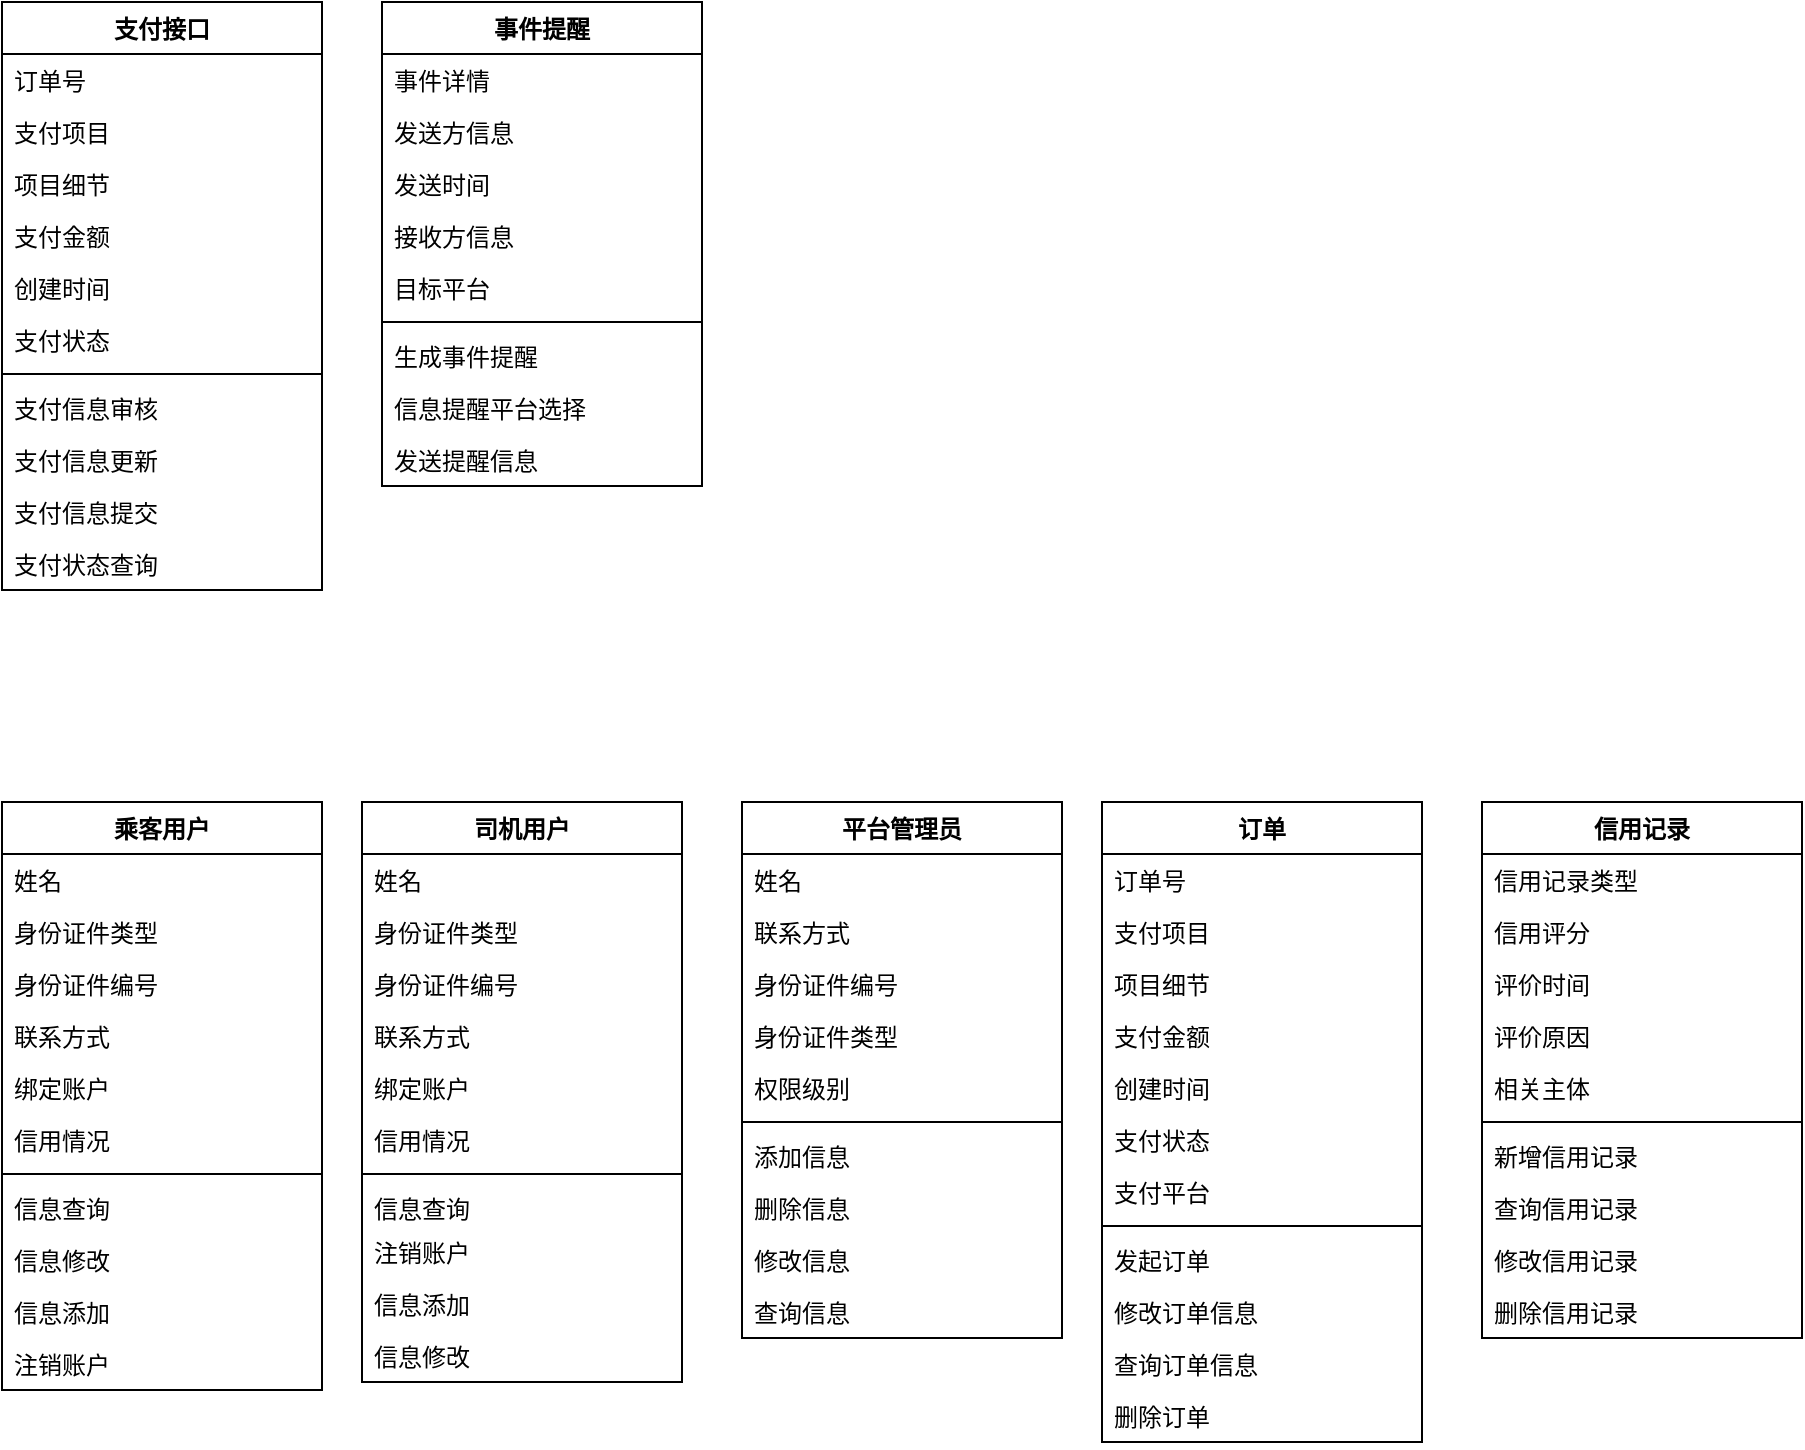 <mxfile version="14.7.7" type="github">
  <diagram id="9Z2w__I7CMbtvNIpu06B" name="第 1 页">
    <mxGraphModel dx="990" dy="547" grid="1" gridSize="10" guides="1" tooltips="1" connect="1" arrows="1" fold="1" page="1" pageScale="1" pageWidth="827" pageHeight="1169" math="0" shadow="0">
      <root>
        <mxCell id="0" />
        <mxCell id="1" parent="0" />
        <mxCell id="Z66aNXY8VyCRNVoToxuj-1" value="支付接口" style="swimlane;fontStyle=1;align=center;verticalAlign=top;childLayout=stackLayout;horizontal=1;startSize=26;horizontalStack=0;resizeParent=1;resizeParentMax=0;resizeLast=0;collapsible=1;marginBottom=0;" vertex="1" parent="1">
          <mxGeometry x="50" y="50" width="160" height="294" as="geometry" />
        </mxCell>
        <mxCell id="Z66aNXY8VyCRNVoToxuj-2" value="订单号" style="text;strokeColor=none;fillColor=none;align=left;verticalAlign=top;spacingLeft=4;spacingRight=4;overflow=hidden;rotatable=0;points=[[0,0.5],[1,0.5]];portConstraint=eastwest;" vertex="1" parent="Z66aNXY8VyCRNVoToxuj-1">
          <mxGeometry y="26" width="160" height="26" as="geometry" />
        </mxCell>
        <mxCell id="Z66aNXY8VyCRNVoToxuj-6" value="支付项目" style="text;strokeColor=none;fillColor=none;align=left;verticalAlign=top;spacingLeft=4;spacingRight=4;overflow=hidden;rotatable=0;points=[[0,0.5],[1,0.5]];portConstraint=eastwest;" vertex="1" parent="Z66aNXY8VyCRNVoToxuj-1">
          <mxGeometry y="52" width="160" height="26" as="geometry" />
        </mxCell>
        <mxCell id="Z66aNXY8VyCRNVoToxuj-7" value="项目细节" style="text;strokeColor=none;fillColor=none;align=left;verticalAlign=top;spacingLeft=4;spacingRight=4;overflow=hidden;rotatable=0;points=[[0,0.5],[1,0.5]];portConstraint=eastwest;" vertex="1" parent="Z66aNXY8VyCRNVoToxuj-1">
          <mxGeometry y="78" width="160" height="26" as="geometry" />
        </mxCell>
        <mxCell id="Z66aNXY8VyCRNVoToxuj-5" value="支付金额" style="text;strokeColor=none;fillColor=none;align=left;verticalAlign=top;spacingLeft=4;spacingRight=4;overflow=hidden;rotatable=0;points=[[0,0.5],[1,0.5]];portConstraint=eastwest;" vertex="1" parent="Z66aNXY8VyCRNVoToxuj-1">
          <mxGeometry y="104" width="160" height="26" as="geometry" />
        </mxCell>
        <mxCell id="Z66aNXY8VyCRNVoToxuj-9" value="创建时间" style="text;strokeColor=none;fillColor=none;align=left;verticalAlign=top;spacingLeft=4;spacingRight=4;overflow=hidden;rotatable=0;points=[[0,0.5],[1,0.5]];portConstraint=eastwest;" vertex="1" parent="Z66aNXY8VyCRNVoToxuj-1">
          <mxGeometry y="130" width="160" height="26" as="geometry" />
        </mxCell>
        <mxCell id="Z66aNXY8VyCRNVoToxuj-10" value="支付状态" style="text;strokeColor=none;fillColor=none;align=left;verticalAlign=top;spacingLeft=4;spacingRight=4;overflow=hidden;rotatable=0;points=[[0,0.5],[1,0.5]];portConstraint=eastwest;" vertex="1" parent="Z66aNXY8VyCRNVoToxuj-1">
          <mxGeometry y="156" width="160" height="26" as="geometry" />
        </mxCell>
        <mxCell id="Z66aNXY8VyCRNVoToxuj-3" value="" style="line;strokeWidth=1;fillColor=none;align=left;verticalAlign=middle;spacingTop=-1;spacingLeft=3;spacingRight=3;rotatable=0;labelPosition=right;points=[];portConstraint=eastwest;" vertex="1" parent="Z66aNXY8VyCRNVoToxuj-1">
          <mxGeometry y="182" width="160" height="8" as="geometry" />
        </mxCell>
        <mxCell id="Z66aNXY8VyCRNVoToxuj-4" value="支付信息审核" style="text;strokeColor=none;fillColor=none;align=left;verticalAlign=top;spacingLeft=4;spacingRight=4;overflow=hidden;rotatable=0;points=[[0,0.5],[1,0.5]];portConstraint=eastwest;" vertex="1" parent="Z66aNXY8VyCRNVoToxuj-1">
          <mxGeometry y="190" width="160" height="26" as="geometry" />
        </mxCell>
        <mxCell id="Z66aNXY8VyCRNVoToxuj-11" value="支付信息更新" style="text;strokeColor=none;fillColor=none;align=left;verticalAlign=top;spacingLeft=4;spacingRight=4;overflow=hidden;rotatable=0;points=[[0,0.5],[1,0.5]];portConstraint=eastwest;" vertex="1" parent="Z66aNXY8VyCRNVoToxuj-1">
          <mxGeometry y="216" width="160" height="26" as="geometry" />
        </mxCell>
        <mxCell id="Z66aNXY8VyCRNVoToxuj-12" value="支付信息提交" style="text;strokeColor=none;fillColor=none;align=left;verticalAlign=top;spacingLeft=4;spacingRight=4;overflow=hidden;rotatable=0;points=[[0,0.5],[1,0.5]];portConstraint=eastwest;" vertex="1" parent="Z66aNXY8VyCRNVoToxuj-1">
          <mxGeometry y="242" width="160" height="26" as="geometry" />
        </mxCell>
        <mxCell id="Z66aNXY8VyCRNVoToxuj-13" value="支付状态查询" style="text;strokeColor=none;fillColor=none;align=left;verticalAlign=top;spacingLeft=4;spacingRight=4;overflow=hidden;rotatable=0;points=[[0,0.5],[1,0.5]];portConstraint=eastwest;" vertex="1" parent="Z66aNXY8VyCRNVoToxuj-1">
          <mxGeometry y="268" width="160" height="26" as="geometry" />
        </mxCell>
        <mxCell id="Z66aNXY8VyCRNVoToxuj-14" value="事件提醒" style="swimlane;fontStyle=1;align=center;verticalAlign=top;childLayout=stackLayout;horizontal=1;startSize=26;horizontalStack=0;resizeParent=1;resizeParentMax=0;resizeLast=0;collapsible=1;marginBottom=0;" vertex="1" parent="1">
          <mxGeometry x="240" y="50" width="160" height="242" as="geometry" />
        </mxCell>
        <mxCell id="Z66aNXY8VyCRNVoToxuj-15" value="事件详情" style="text;strokeColor=none;fillColor=none;align=left;verticalAlign=top;spacingLeft=4;spacingRight=4;overflow=hidden;rotatable=0;points=[[0,0.5],[1,0.5]];portConstraint=eastwest;" vertex="1" parent="Z66aNXY8VyCRNVoToxuj-14">
          <mxGeometry y="26" width="160" height="26" as="geometry" />
        </mxCell>
        <mxCell id="Z66aNXY8VyCRNVoToxuj-18" value="发送方信息" style="text;strokeColor=none;fillColor=none;align=left;verticalAlign=top;spacingLeft=4;spacingRight=4;overflow=hidden;rotatable=0;points=[[0,0.5],[1,0.5]];portConstraint=eastwest;" vertex="1" parent="Z66aNXY8VyCRNVoToxuj-14">
          <mxGeometry y="52" width="160" height="26" as="geometry" />
        </mxCell>
        <mxCell id="Z66aNXY8VyCRNVoToxuj-19" value="发送时间" style="text;strokeColor=none;fillColor=none;align=left;verticalAlign=top;spacingLeft=4;spacingRight=4;overflow=hidden;rotatable=0;points=[[0,0.5],[1,0.5]];portConstraint=eastwest;" vertex="1" parent="Z66aNXY8VyCRNVoToxuj-14">
          <mxGeometry y="78" width="160" height="26" as="geometry" />
        </mxCell>
        <mxCell id="Z66aNXY8VyCRNVoToxuj-20" value="接收方信息" style="text;strokeColor=none;fillColor=none;align=left;verticalAlign=top;spacingLeft=4;spacingRight=4;overflow=hidden;rotatable=0;points=[[0,0.5],[1,0.5]];portConstraint=eastwest;" vertex="1" parent="Z66aNXY8VyCRNVoToxuj-14">
          <mxGeometry y="104" width="160" height="26" as="geometry" />
        </mxCell>
        <mxCell id="Z66aNXY8VyCRNVoToxuj-21" value="目标平台" style="text;strokeColor=none;fillColor=none;align=left;verticalAlign=top;spacingLeft=4;spacingRight=4;overflow=hidden;rotatable=0;points=[[0,0.5],[1,0.5]];portConstraint=eastwest;" vertex="1" parent="Z66aNXY8VyCRNVoToxuj-14">
          <mxGeometry y="130" width="160" height="26" as="geometry" />
        </mxCell>
        <mxCell id="Z66aNXY8VyCRNVoToxuj-16" value="" style="line;strokeWidth=1;fillColor=none;align=left;verticalAlign=middle;spacingTop=-1;spacingLeft=3;spacingRight=3;rotatable=0;labelPosition=right;points=[];portConstraint=eastwest;" vertex="1" parent="Z66aNXY8VyCRNVoToxuj-14">
          <mxGeometry y="156" width="160" height="8" as="geometry" />
        </mxCell>
        <mxCell id="Z66aNXY8VyCRNVoToxuj-17" value="生成事件提醒" style="text;strokeColor=none;fillColor=none;align=left;verticalAlign=top;spacingLeft=4;spacingRight=4;overflow=hidden;rotatable=0;points=[[0,0.5],[1,0.5]];portConstraint=eastwest;" vertex="1" parent="Z66aNXY8VyCRNVoToxuj-14">
          <mxGeometry y="164" width="160" height="26" as="geometry" />
        </mxCell>
        <mxCell id="Z66aNXY8VyCRNVoToxuj-22" value="信息提醒平台选择" style="text;strokeColor=none;fillColor=none;align=left;verticalAlign=top;spacingLeft=4;spacingRight=4;overflow=hidden;rotatable=0;points=[[0,0.5],[1,0.5]];portConstraint=eastwest;" vertex="1" parent="Z66aNXY8VyCRNVoToxuj-14">
          <mxGeometry y="190" width="160" height="26" as="geometry" />
        </mxCell>
        <mxCell id="Z66aNXY8VyCRNVoToxuj-23" value="发送提醒信息" style="text;strokeColor=none;fillColor=none;align=left;verticalAlign=top;spacingLeft=4;spacingRight=4;overflow=hidden;rotatable=0;points=[[0,0.5],[1,0.5]];portConstraint=eastwest;" vertex="1" parent="Z66aNXY8VyCRNVoToxuj-14">
          <mxGeometry y="216" width="160" height="26" as="geometry" />
        </mxCell>
        <mxCell id="Z66aNXY8VyCRNVoToxuj-24" value="乘客用户" style="swimlane;fontStyle=1;align=center;verticalAlign=top;childLayout=stackLayout;horizontal=1;startSize=26;horizontalStack=0;resizeParent=1;resizeParentMax=0;resizeLast=0;collapsible=1;marginBottom=0;" vertex="1" parent="1">
          <mxGeometry x="50" y="450" width="160" height="294" as="geometry" />
        </mxCell>
        <mxCell id="Z66aNXY8VyCRNVoToxuj-25" value="姓名" style="text;strokeColor=none;fillColor=none;align=left;verticalAlign=top;spacingLeft=4;spacingRight=4;overflow=hidden;rotatable=0;points=[[0,0.5],[1,0.5]];portConstraint=eastwest;" vertex="1" parent="Z66aNXY8VyCRNVoToxuj-24">
          <mxGeometry y="26" width="160" height="26" as="geometry" />
        </mxCell>
        <mxCell id="Z66aNXY8VyCRNVoToxuj-28" value="身份证件类型" style="text;strokeColor=none;fillColor=none;align=left;verticalAlign=top;spacingLeft=4;spacingRight=4;overflow=hidden;rotatable=0;points=[[0,0.5],[1,0.5]];portConstraint=eastwest;" vertex="1" parent="Z66aNXY8VyCRNVoToxuj-24">
          <mxGeometry y="52" width="160" height="26" as="geometry" />
        </mxCell>
        <mxCell id="Z66aNXY8VyCRNVoToxuj-29" value="身份证件编号" style="text;strokeColor=none;fillColor=none;align=left;verticalAlign=top;spacingLeft=4;spacingRight=4;overflow=hidden;rotatable=0;points=[[0,0.5],[1,0.5]];portConstraint=eastwest;" vertex="1" parent="Z66aNXY8VyCRNVoToxuj-24">
          <mxGeometry y="78" width="160" height="26" as="geometry" />
        </mxCell>
        <mxCell id="Z66aNXY8VyCRNVoToxuj-30" value="联系方式" style="text;strokeColor=none;fillColor=none;align=left;verticalAlign=top;spacingLeft=4;spacingRight=4;overflow=hidden;rotatable=0;points=[[0,0.5],[1,0.5]];portConstraint=eastwest;" vertex="1" parent="Z66aNXY8VyCRNVoToxuj-24">
          <mxGeometry y="104" width="160" height="26" as="geometry" />
        </mxCell>
        <mxCell id="Z66aNXY8VyCRNVoToxuj-31" value="绑定账户" style="text;strokeColor=none;fillColor=none;align=left;verticalAlign=top;spacingLeft=4;spacingRight=4;overflow=hidden;rotatable=0;points=[[0,0.5],[1,0.5]];portConstraint=eastwest;" vertex="1" parent="Z66aNXY8VyCRNVoToxuj-24">
          <mxGeometry y="130" width="160" height="26" as="geometry" />
        </mxCell>
        <mxCell id="Z66aNXY8VyCRNVoToxuj-32" value="信用情况" style="text;strokeColor=none;fillColor=none;align=left;verticalAlign=top;spacingLeft=4;spacingRight=4;overflow=hidden;rotatable=0;points=[[0,0.5],[1,0.5]];portConstraint=eastwest;" vertex="1" parent="Z66aNXY8VyCRNVoToxuj-24">
          <mxGeometry y="156" width="160" height="26" as="geometry" />
        </mxCell>
        <mxCell id="Z66aNXY8VyCRNVoToxuj-26" value="" style="line;strokeWidth=1;fillColor=none;align=left;verticalAlign=middle;spacingTop=-1;spacingLeft=3;spacingRight=3;rotatable=0;labelPosition=right;points=[];portConstraint=eastwest;" vertex="1" parent="Z66aNXY8VyCRNVoToxuj-24">
          <mxGeometry y="182" width="160" height="8" as="geometry" />
        </mxCell>
        <mxCell id="Z66aNXY8VyCRNVoToxuj-27" value="信息查询" style="text;strokeColor=none;fillColor=none;align=left;verticalAlign=top;spacingLeft=4;spacingRight=4;overflow=hidden;rotatable=0;points=[[0,0.5],[1,0.5]];portConstraint=eastwest;" vertex="1" parent="Z66aNXY8VyCRNVoToxuj-24">
          <mxGeometry y="190" width="160" height="26" as="geometry" />
        </mxCell>
        <mxCell id="Z66aNXY8VyCRNVoToxuj-33" value="信息修改" style="text;strokeColor=none;fillColor=none;align=left;verticalAlign=top;spacingLeft=4;spacingRight=4;overflow=hidden;rotatable=0;points=[[0,0.5],[1,0.5]];portConstraint=eastwest;" vertex="1" parent="Z66aNXY8VyCRNVoToxuj-24">
          <mxGeometry y="216" width="160" height="26" as="geometry" />
        </mxCell>
        <mxCell id="Z66aNXY8VyCRNVoToxuj-34" value="信息添加" style="text;strokeColor=none;fillColor=none;align=left;verticalAlign=top;spacingLeft=4;spacingRight=4;overflow=hidden;rotatable=0;points=[[0,0.5],[1,0.5]];portConstraint=eastwest;" vertex="1" parent="Z66aNXY8VyCRNVoToxuj-24">
          <mxGeometry y="242" width="160" height="26" as="geometry" />
        </mxCell>
        <mxCell id="Z66aNXY8VyCRNVoToxuj-35" value="注销账户" style="text;strokeColor=none;fillColor=none;align=left;verticalAlign=top;spacingLeft=4;spacingRight=4;overflow=hidden;rotatable=0;points=[[0,0.5],[1,0.5]];portConstraint=eastwest;" vertex="1" parent="Z66aNXY8VyCRNVoToxuj-24">
          <mxGeometry y="268" width="160" height="26" as="geometry" />
        </mxCell>
        <mxCell id="Z66aNXY8VyCRNVoToxuj-36" value="司机用户" style="swimlane;fontStyle=1;align=center;verticalAlign=top;childLayout=stackLayout;horizontal=1;startSize=26;horizontalStack=0;resizeParent=1;resizeParentMax=0;resizeLast=0;collapsible=1;marginBottom=0;" vertex="1" parent="1">
          <mxGeometry x="230" y="450" width="160" height="290" as="geometry" />
        </mxCell>
        <mxCell id="Z66aNXY8VyCRNVoToxuj-40" value="姓名" style="text;strokeColor=none;fillColor=none;align=left;verticalAlign=top;spacingLeft=4;spacingRight=4;overflow=hidden;rotatable=0;points=[[0,0.5],[1,0.5]];portConstraint=eastwest;" vertex="1" parent="Z66aNXY8VyCRNVoToxuj-36">
          <mxGeometry y="26" width="160" height="26" as="geometry" />
        </mxCell>
        <mxCell id="Z66aNXY8VyCRNVoToxuj-41" value="身份证件类型" style="text;strokeColor=none;fillColor=none;align=left;verticalAlign=top;spacingLeft=4;spacingRight=4;overflow=hidden;rotatable=0;points=[[0,0.5],[1,0.5]];portConstraint=eastwest;" vertex="1" parent="Z66aNXY8VyCRNVoToxuj-36">
          <mxGeometry y="52" width="160" height="26" as="geometry" />
        </mxCell>
        <mxCell id="Z66aNXY8VyCRNVoToxuj-42" value="身份证件编号" style="text;strokeColor=none;fillColor=none;align=left;verticalAlign=top;spacingLeft=4;spacingRight=4;overflow=hidden;rotatable=0;points=[[0,0.5],[1,0.5]];portConstraint=eastwest;" vertex="1" parent="Z66aNXY8VyCRNVoToxuj-36">
          <mxGeometry y="78" width="160" height="26" as="geometry" />
        </mxCell>
        <mxCell id="Z66aNXY8VyCRNVoToxuj-43" value="联系方式" style="text;strokeColor=none;fillColor=none;align=left;verticalAlign=top;spacingLeft=4;spacingRight=4;overflow=hidden;rotatable=0;points=[[0,0.5],[1,0.5]];portConstraint=eastwest;" vertex="1" parent="Z66aNXY8VyCRNVoToxuj-36">
          <mxGeometry y="104" width="160" height="26" as="geometry" />
        </mxCell>
        <mxCell id="Z66aNXY8VyCRNVoToxuj-44" value="绑定账户" style="text;strokeColor=none;fillColor=none;align=left;verticalAlign=top;spacingLeft=4;spacingRight=4;overflow=hidden;rotatable=0;points=[[0,0.5],[1,0.5]];portConstraint=eastwest;" vertex="1" parent="Z66aNXY8VyCRNVoToxuj-36">
          <mxGeometry y="130" width="160" height="26" as="geometry" />
        </mxCell>
        <mxCell id="Z66aNXY8VyCRNVoToxuj-45" value="信用情况" style="text;strokeColor=none;fillColor=none;align=left;verticalAlign=top;spacingLeft=4;spacingRight=4;overflow=hidden;rotatable=0;points=[[0,0.5],[1,0.5]];portConstraint=eastwest;" vertex="1" parent="Z66aNXY8VyCRNVoToxuj-36">
          <mxGeometry y="156" width="160" height="26" as="geometry" />
        </mxCell>
        <mxCell id="Z66aNXY8VyCRNVoToxuj-38" value="" style="line;strokeWidth=1;fillColor=none;align=left;verticalAlign=middle;spacingTop=-1;spacingLeft=3;spacingRight=3;rotatable=0;labelPosition=right;points=[];portConstraint=eastwest;" vertex="1" parent="Z66aNXY8VyCRNVoToxuj-36">
          <mxGeometry y="182" width="160" height="8" as="geometry" />
        </mxCell>
        <mxCell id="Z66aNXY8VyCRNVoToxuj-46" value="信息查询" style="text;strokeColor=none;fillColor=none;align=left;verticalAlign=top;spacingLeft=4;spacingRight=4;overflow=hidden;rotatable=0;points=[[0,0.5],[1,0.5]];portConstraint=eastwest;" vertex="1" parent="Z66aNXY8VyCRNVoToxuj-36">
          <mxGeometry y="190" width="160" height="22" as="geometry" />
        </mxCell>
        <mxCell id="Z66aNXY8VyCRNVoToxuj-49" value="注销账户" style="text;strokeColor=none;fillColor=none;align=left;verticalAlign=top;spacingLeft=4;spacingRight=4;overflow=hidden;rotatable=0;points=[[0,0.5],[1,0.5]];portConstraint=eastwest;" vertex="1" parent="Z66aNXY8VyCRNVoToxuj-36">
          <mxGeometry y="212" width="160" height="26" as="geometry" />
        </mxCell>
        <mxCell id="Z66aNXY8VyCRNVoToxuj-48" value="信息添加" style="text;strokeColor=none;fillColor=none;align=left;verticalAlign=top;spacingLeft=4;spacingRight=4;overflow=hidden;rotatable=0;points=[[0,0.5],[1,0.5]];portConstraint=eastwest;" vertex="1" parent="Z66aNXY8VyCRNVoToxuj-36">
          <mxGeometry y="238" width="160" height="26" as="geometry" />
        </mxCell>
        <mxCell id="Z66aNXY8VyCRNVoToxuj-47" value="信息修改" style="text;strokeColor=none;fillColor=none;align=left;verticalAlign=top;spacingLeft=4;spacingRight=4;overflow=hidden;rotatable=0;points=[[0,0.5],[1,0.5]];portConstraint=eastwest;" vertex="1" parent="Z66aNXY8VyCRNVoToxuj-36">
          <mxGeometry y="264" width="160" height="26" as="geometry" />
        </mxCell>
        <mxCell id="Z66aNXY8VyCRNVoToxuj-50" value="平台管理员" style="swimlane;fontStyle=1;align=center;verticalAlign=top;childLayout=stackLayout;horizontal=1;startSize=26;horizontalStack=0;resizeParent=1;resizeParentMax=0;resizeLast=0;collapsible=1;marginBottom=0;" vertex="1" parent="1">
          <mxGeometry x="420" y="450" width="160" height="268" as="geometry" />
        </mxCell>
        <mxCell id="Z66aNXY8VyCRNVoToxuj-54" value="姓名" style="text;strokeColor=none;fillColor=none;align=left;verticalAlign=top;spacingLeft=4;spacingRight=4;overflow=hidden;rotatable=0;points=[[0,0.5],[1,0.5]];portConstraint=eastwest;" vertex="1" parent="Z66aNXY8VyCRNVoToxuj-50">
          <mxGeometry y="26" width="160" height="26" as="geometry" />
        </mxCell>
        <mxCell id="Z66aNXY8VyCRNVoToxuj-57" value="联系方式" style="text;strokeColor=none;fillColor=none;align=left;verticalAlign=top;spacingLeft=4;spacingRight=4;overflow=hidden;rotatable=0;points=[[0,0.5],[1,0.5]];portConstraint=eastwest;" vertex="1" parent="Z66aNXY8VyCRNVoToxuj-50">
          <mxGeometry y="52" width="160" height="26" as="geometry" />
        </mxCell>
        <mxCell id="Z66aNXY8VyCRNVoToxuj-56" value="身份证件编号" style="text;strokeColor=none;fillColor=none;align=left;verticalAlign=top;spacingLeft=4;spacingRight=4;overflow=hidden;rotatable=0;points=[[0,0.5],[1,0.5]];portConstraint=eastwest;" vertex="1" parent="Z66aNXY8VyCRNVoToxuj-50">
          <mxGeometry y="78" width="160" height="26" as="geometry" />
        </mxCell>
        <mxCell id="Z66aNXY8VyCRNVoToxuj-55" value="身份证件类型" style="text;strokeColor=none;fillColor=none;align=left;verticalAlign=top;spacingLeft=4;spacingRight=4;overflow=hidden;rotatable=0;points=[[0,0.5],[1,0.5]];portConstraint=eastwest;" vertex="1" parent="Z66aNXY8VyCRNVoToxuj-50">
          <mxGeometry y="104" width="160" height="26" as="geometry" />
        </mxCell>
        <mxCell id="Z66aNXY8VyCRNVoToxuj-58" value="权限级别" style="text;strokeColor=none;fillColor=none;align=left;verticalAlign=top;spacingLeft=4;spacingRight=4;overflow=hidden;rotatable=0;points=[[0,0.5],[1,0.5]];portConstraint=eastwest;" vertex="1" parent="Z66aNXY8VyCRNVoToxuj-50">
          <mxGeometry y="130" width="160" height="26" as="geometry" />
        </mxCell>
        <mxCell id="Z66aNXY8VyCRNVoToxuj-52" value="" style="line;strokeWidth=1;fillColor=none;align=left;verticalAlign=middle;spacingTop=-1;spacingLeft=3;spacingRight=3;rotatable=0;labelPosition=right;points=[];portConstraint=eastwest;" vertex="1" parent="Z66aNXY8VyCRNVoToxuj-50">
          <mxGeometry y="156" width="160" height="8" as="geometry" />
        </mxCell>
        <mxCell id="Z66aNXY8VyCRNVoToxuj-53" value="添加信息" style="text;strokeColor=none;fillColor=none;align=left;verticalAlign=top;spacingLeft=4;spacingRight=4;overflow=hidden;rotatable=0;points=[[0,0.5],[1,0.5]];portConstraint=eastwest;" vertex="1" parent="Z66aNXY8VyCRNVoToxuj-50">
          <mxGeometry y="164" width="160" height="26" as="geometry" />
        </mxCell>
        <mxCell id="Z66aNXY8VyCRNVoToxuj-59" value="删除信息" style="text;strokeColor=none;fillColor=none;align=left;verticalAlign=top;spacingLeft=4;spacingRight=4;overflow=hidden;rotatable=0;points=[[0,0.5],[1,0.5]];portConstraint=eastwest;" vertex="1" parent="Z66aNXY8VyCRNVoToxuj-50">
          <mxGeometry y="190" width="160" height="26" as="geometry" />
        </mxCell>
        <mxCell id="Z66aNXY8VyCRNVoToxuj-60" value="修改信息" style="text;strokeColor=none;fillColor=none;align=left;verticalAlign=top;spacingLeft=4;spacingRight=4;overflow=hidden;rotatable=0;points=[[0,0.5],[1,0.5]];portConstraint=eastwest;" vertex="1" parent="Z66aNXY8VyCRNVoToxuj-50">
          <mxGeometry y="216" width="160" height="26" as="geometry" />
        </mxCell>
        <mxCell id="Z66aNXY8VyCRNVoToxuj-61" value="查询信息" style="text;strokeColor=none;fillColor=none;align=left;verticalAlign=top;spacingLeft=4;spacingRight=4;overflow=hidden;rotatable=0;points=[[0,0.5],[1,0.5]];portConstraint=eastwest;" vertex="1" parent="Z66aNXY8VyCRNVoToxuj-50">
          <mxGeometry y="242" width="160" height="26" as="geometry" />
        </mxCell>
        <mxCell id="Z66aNXY8VyCRNVoToxuj-62" value="订单" style="swimlane;fontStyle=1;align=center;verticalAlign=top;childLayout=stackLayout;horizontal=1;startSize=26;horizontalStack=0;resizeParent=1;resizeParentMax=0;resizeLast=0;collapsible=1;marginBottom=0;" vertex="1" parent="1">
          <mxGeometry x="600" y="450" width="160" height="320" as="geometry" />
        </mxCell>
        <mxCell id="Z66aNXY8VyCRNVoToxuj-66" value="订单号" style="text;strokeColor=none;fillColor=none;align=left;verticalAlign=top;spacingLeft=4;spacingRight=4;overflow=hidden;rotatable=0;points=[[0,0.5],[1,0.5]];portConstraint=eastwest;" vertex="1" parent="Z66aNXY8VyCRNVoToxuj-62">
          <mxGeometry y="26" width="160" height="26" as="geometry" />
        </mxCell>
        <mxCell id="Z66aNXY8VyCRNVoToxuj-67" value="支付项目" style="text;strokeColor=none;fillColor=none;align=left;verticalAlign=top;spacingLeft=4;spacingRight=4;overflow=hidden;rotatable=0;points=[[0,0.5],[1,0.5]];portConstraint=eastwest;" vertex="1" parent="Z66aNXY8VyCRNVoToxuj-62">
          <mxGeometry y="52" width="160" height="26" as="geometry" />
        </mxCell>
        <mxCell id="Z66aNXY8VyCRNVoToxuj-68" value="项目细节" style="text;strokeColor=none;fillColor=none;align=left;verticalAlign=top;spacingLeft=4;spacingRight=4;overflow=hidden;rotatable=0;points=[[0,0.5],[1,0.5]];portConstraint=eastwest;" vertex="1" parent="Z66aNXY8VyCRNVoToxuj-62">
          <mxGeometry y="78" width="160" height="26" as="geometry" />
        </mxCell>
        <mxCell id="Z66aNXY8VyCRNVoToxuj-69" value="支付金额" style="text;strokeColor=none;fillColor=none;align=left;verticalAlign=top;spacingLeft=4;spacingRight=4;overflow=hidden;rotatable=0;points=[[0,0.5],[1,0.5]];portConstraint=eastwest;" vertex="1" parent="Z66aNXY8VyCRNVoToxuj-62">
          <mxGeometry y="104" width="160" height="26" as="geometry" />
        </mxCell>
        <mxCell id="Z66aNXY8VyCRNVoToxuj-70" value="创建时间" style="text;strokeColor=none;fillColor=none;align=left;verticalAlign=top;spacingLeft=4;spacingRight=4;overflow=hidden;rotatable=0;points=[[0,0.5],[1,0.5]];portConstraint=eastwest;" vertex="1" parent="Z66aNXY8VyCRNVoToxuj-62">
          <mxGeometry y="130" width="160" height="26" as="geometry" />
        </mxCell>
        <mxCell id="Z66aNXY8VyCRNVoToxuj-71" value="支付状态" style="text;strokeColor=none;fillColor=none;align=left;verticalAlign=top;spacingLeft=4;spacingRight=4;overflow=hidden;rotatable=0;points=[[0,0.5],[1,0.5]];portConstraint=eastwest;" vertex="1" parent="Z66aNXY8VyCRNVoToxuj-62">
          <mxGeometry y="156" width="160" height="26" as="geometry" />
        </mxCell>
        <mxCell id="Z66aNXY8VyCRNVoToxuj-63" value="支付平台" style="text;strokeColor=none;fillColor=none;align=left;verticalAlign=top;spacingLeft=4;spacingRight=4;overflow=hidden;rotatable=0;points=[[0,0.5],[1,0.5]];portConstraint=eastwest;" vertex="1" parent="Z66aNXY8VyCRNVoToxuj-62">
          <mxGeometry y="182" width="160" height="26" as="geometry" />
        </mxCell>
        <mxCell id="Z66aNXY8VyCRNVoToxuj-64" value="" style="line;strokeWidth=1;fillColor=none;align=left;verticalAlign=middle;spacingTop=-1;spacingLeft=3;spacingRight=3;rotatable=0;labelPosition=right;points=[];portConstraint=eastwest;" vertex="1" parent="Z66aNXY8VyCRNVoToxuj-62">
          <mxGeometry y="208" width="160" height="8" as="geometry" />
        </mxCell>
        <mxCell id="Z66aNXY8VyCRNVoToxuj-65" value="发起订单" style="text;strokeColor=none;fillColor=none;align=left;verticalAlign=top;spacingLeft=4;spacingRight=4;overflow=hidden;rotatable=0;points=[[0,0.5],[1,0.5]];portConstraint=eastwest;" vertex="1" parent="Z66aNXY8VyCRNVoToxuj-62">
          <mxGeometry y="216" width="160" height="26" as="geometry" />
        </mxCell>
        <mxCell id="Z66aNXY8VyCRNVoToxuj-72" value="修改订单信息" style="text;strokeColor=none;fillColor=none;align=left;verticalAlign=top;spacingLeft=4;spacingRight=4;overflow=hidden;rotatable=0;points=[[0,0.5],[1,0.5]];portConstraint=eastwest;" vertex="1" parent="Z66aNXY8VyCRNVoToxuj-62">
          <mxGeometry y="242" width="160" height="26" as="geometry" />
        </mxCell>
        <mxCell id="Z66aNXY8VyCRNVoToxuj-73" value="查询订单信息" style="text;strokeColor=none;fillColor=none;align=left;verticalAlign=top;spacingLeft=4;spacingRight=4;overflow=hidden;rotatable=0;points=[[0,0.5],[1,0.5]];portConstraint=eastwest;" vertex="1" parent="Z66aNXY8VyCRNVoToxuj-62">
          <mxGeometry y="268" width="160" height="26" as="geometry" />
        </mxCell>
        <mxCell id="Z66aNXY8VyCRNVoToxuj-75" value="删除订单" style="text;strokeColor=none;fillColor=none;align=left;verticalAlign=top;spacingLeft=4;spacingRight=4;overflow=hidden;rotatable=0;points=[[0,0.5],[1,0.5]];portConstraint=eastwest;" vertex="1" parent="Z66aNXY8VyCRNVoToxuj-62">
          <mxGeometry y="294" width="160" height="26" as="geometry" />
        </mxCell>
        <mxCell id="Z66aNXY8VyCRNVoToxuj-76" value="信用记录" style="swimlane;fontStyle=1;align=center;verticalAlign=top;childLayout=stackLayout;horizontal=1;startSize=26;horizontalStack=0;resizeParent=1;resizeParentMax=0;resizeLast=0;collapsible=1;marginBottom=0;" vertex="1" parent="1">
          <mxGeometry x="790" y="450" width="160" height="268" as="geometry" />
        </mxCell>
        <mxCell id="Z66aNXY8VyCRNVoToxuj-77" value="信用记录类型" style="text;strokeColor=none;fillColor=none;align=left;verticalAlign=top;spacingLeft=4;spacingRight=4;overflow=hidden;rotatable=0;points=[[0,0.5],[1,0.5]];portConstraint=eastwest;" vertex="1" parent="Z66aNXY8VyCRNVoToxuj-76">
          <mxGeometry y="26" width="160" height="26" as="geometry" />
        </mxCell>
        <mxCell id="Z66aNXY8VyCRNVoToxuj-80" value="信用评分" style="text;strokeColor=none;fillColor=none;align=left;verticalAlign=top;spacingLeft=4;spacingRight=4;overflow=hidden;rotatable=0;points=[[0,0.5],[1,0.5]];portConstraint=eastwest;" vertex="1" parent="Z66aNXY8VyCRNVoToxuj-76">
          <mxGeometry y="52" width="160" height="26" as="geometry" />
        </mxCell>
        <mxCell id="Z66aNXY8VyCRNVoToxuj-81" value="评价时间" style="text;strokeColor=none;fillColor=none;align=left;verticalAlign=top;spacingLeft=4;spacingRight=4;overflow=hidden;rotatable=0;points=[[0,0.5],[1,0.5]];portConstraint=eastwest;" vertex="1" parent="Z66aNXY8VyCRNVoToxuj-76">
          <mxGeometry y="78" width="160" height="26" as="geometry" />
        </mxCell>
        <mxCell id="Z66aNXY8VyCRNVoToxuj-82" value="评价原因" style="text;strokeColor=none;fillColor=none;align=left;verticalAlign=top;spacingLeft=4;spacingRight=4;overflow=hidden;rotatable=0;points=[[0,0.5],[1,0.5]];portConstraint=eastwest;" vertex="1" parent="Z66aNXY8VyCRNVoToxuj-76">
          <mxGeometry y="104" width="160" height="26" as="geometry" />
        </mxCell>
        <mxCell id="Z66aNXY8VyCRNVoToxuj-83" value="相关主体" style="text;strokeColor=none;fillColor=none;align=left;verticalAlign=top;spacingLeft=4;spacingRight=4;overflow=hidden;rotatable=0;points=[[0,0.5],[1,0.5]];portConstraint=eastwest;" vertex="1" parent="Z66aNXY8VyCRNVoToxuj-76">
          <mxGeometry y="130" width="160" height="26" as="geometry" />
        </mxCell>
        <mxCell id="Z66aNXY8VyCRNVoToxuj-78" value="" style="line;strokeWidth=1;fillColor=none;align=left;verticalAlign=middle;spacingTop=-1;spacingLeft=3;spacingRight=3;rotatable=0;labelPosition=right;points=[];portConstraint=eastwest;" vertex="1" parent="Z66aNXY8VyCRNVoToxuj-76">
          <mxGeometry y="156" width="160" height="8" as="geometry" />
        </mxCell>
        <mxCell id="Z66aNXY8VyCRNVoToxuj-79" value="新增信用记录" style="text;strokeColor=none;fillColor=none;align=left;verticalAlign=top;spacingLeft=4;spacingRight=4;overflow=hidden;rotatable=0;points=[[0,0.5],[1,0.5]];portConstraint=eastwest;" vertex="1" parent="Z66aNXY8VyCRNVoToxuj-76">
          <mxGeometry y="164" width="160" height="26" as="geometry" />
        </mxCell>
        <mxCell id="Z66aNXY8VyCRNVoToxuj-84" value="查询信用记录" style="text;strokeColor=none;fillColor=none;align=left;verticalAlign=top;spacingLeft=4;spacingRight=4;overflow=hidden;rotatable=0;points=[[0,0.5],[1,0.5]];portConstraint=eastwest;" vertex="1" parent="Z66aNXY8VyCRNVoToxuj-76">
          <mxGeometry y="190" width="160" height="26" as="geometry" />
        </mxCell>
        <mxCell id="Z66aNXY8VyCRNVoToxuj-85" value="修改信用记录" style="text;strokeColor=none;fillColor=none;align=left;verticalAlign=top;spacingLeft=4;spacingRight=4;overflow=hidden;rotatable=0;points=[[0,0.5],[1,0.5]];portConstraint=eastwest;" vertex="1" parent="Z66aNXY8VyCRNVoToxuj-76">
          <mxGeometry y="216" width="160" height="26" as="geometry" />
        </mxCell>
        <mxCell id="Z66aNXY8VyCRNVoToxuj-86" value="删除信用记录" style="text;strokeColor=none;fillColor=none;align=left;verticalAlign=top;spacingLeft=4;spacingRight=4;overflow=hidden;rotatable=0;points=[[0,0.5],[1,0.5]];portConstraint=eastwest;" vertex="1" parent="Z66aNXY8VyCRNVoToxuj-76">
          <mxGeometry y="242" width="160" height="26" as="geometry" />
        </mxCell>
      </root>
    </mxGraphModel>
  </diagram>
</mxfile>
